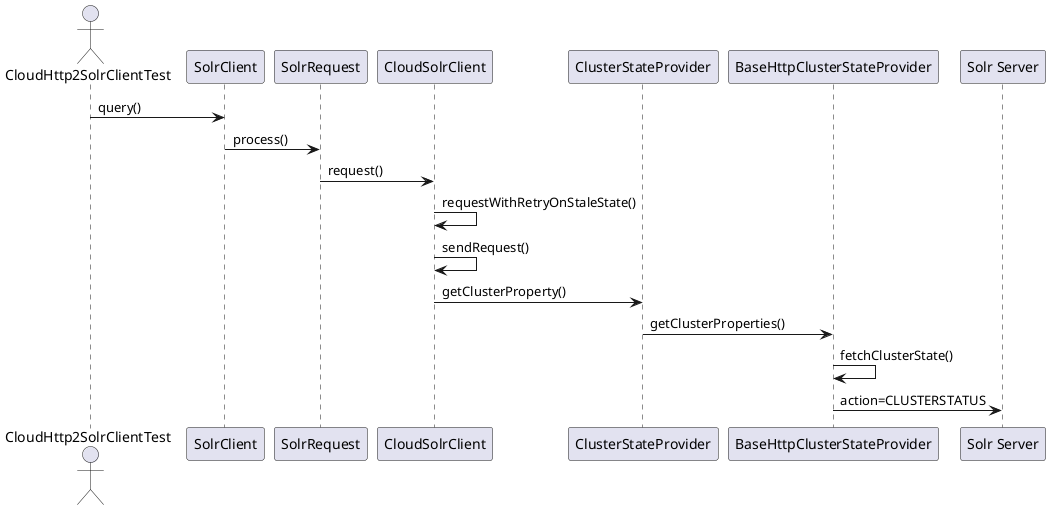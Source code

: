 @startuml
'https://plantuml.com/sequence-diagram

actor "CloudHttp2SolrClientTest" as CloudHttp2SolrClientTest
participant "SolrClient" as SolrClient
participant "SolrRequest" as SolrRequest
participant "CloudSolrClient" as CloudSolrClient
participant "ClusterStateProvider" as ClusterStateProvider
participant "BaseHttpClusterStateProvider" as BaseHttpClusterStateProvider
participant "Solr Server" as SolrServer

CloudHttp2SolrClientTest->SolrClient: query()
SolrClient->SolrRequest: process()
SolrRequest->CloudSolrClient: request()
CloudSolrClient->CloudSolrClient: requestWithRetryOnStaleState()
CloudSolrClient->CloudSolrClient: sendRequest()
CloudSolrClient->ClusterStateProvider: getClusterProperty()
ClusterStateProvider->BaseHttpClusterStateProvider: getClusterProperties()
BaseHttpClusterStateProvider->BaseHttpClusterStateProvider: fetchClusterState()
BaseHttpClusterStateProvider->SolrServer: action=CLUSTERSTATUS
@enduml
